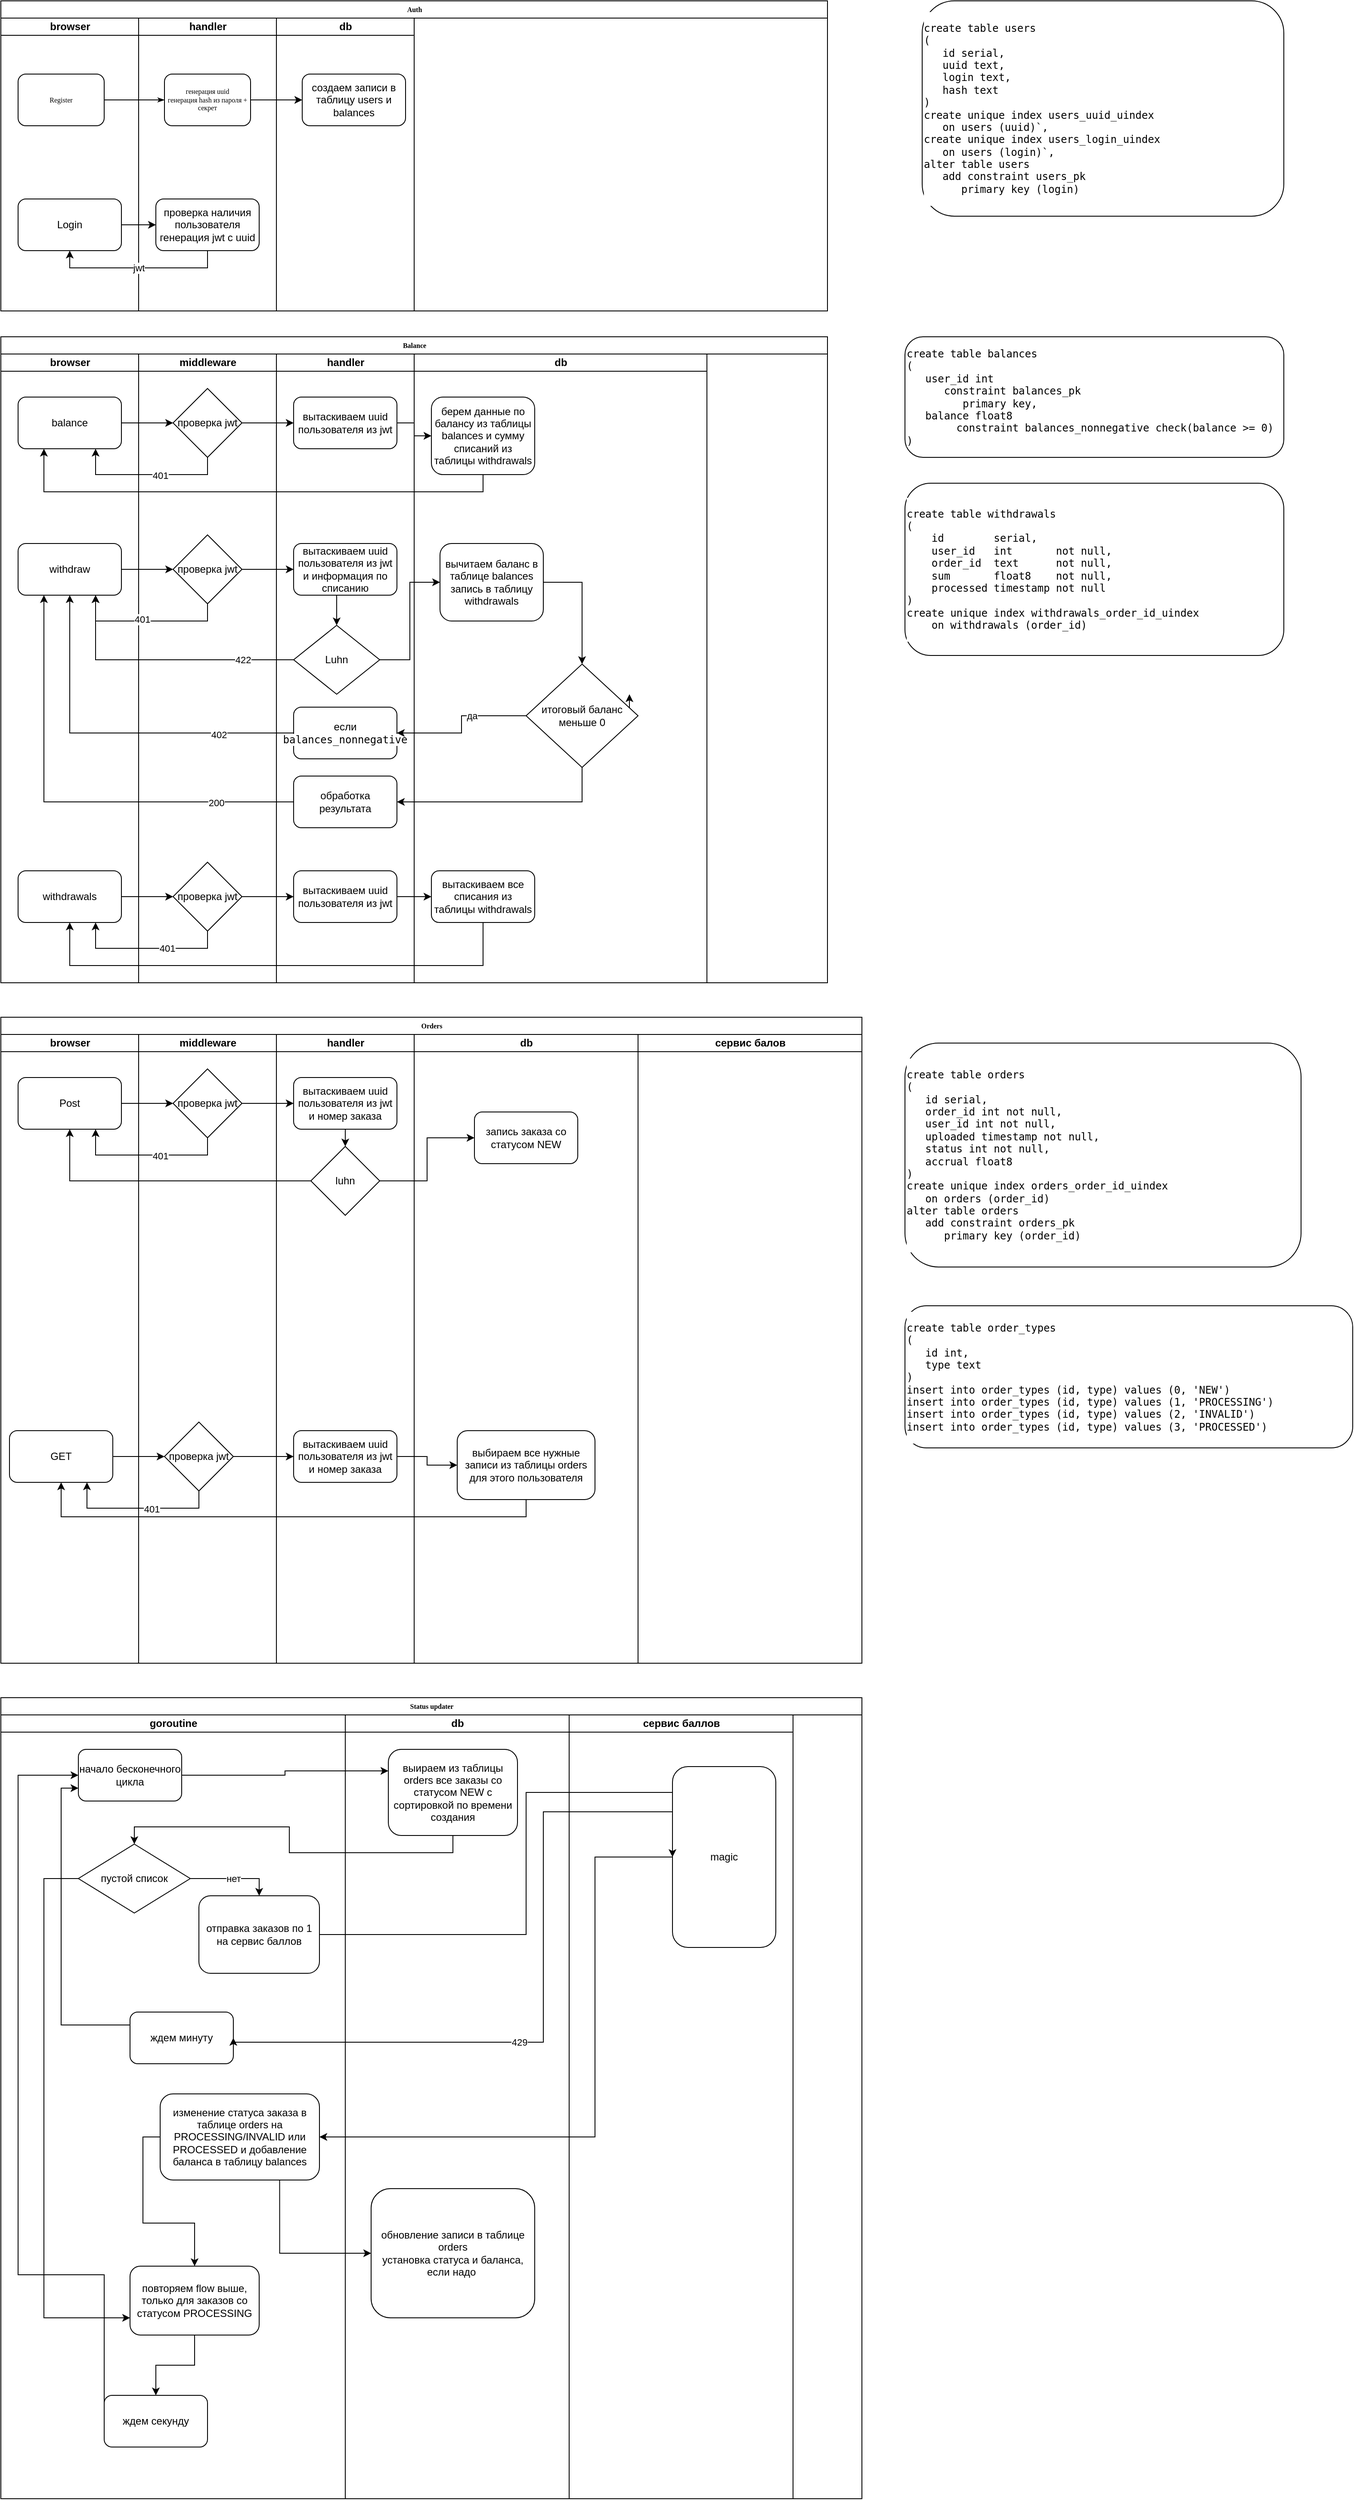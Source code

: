 <mxfile version="20.6.0" type="github">
  <diagram name="Page-1" id="74e2e168-ea6b-b213-b513-2b3c1d86103e">
    <mxGraphModel dx="1106" dy="1626" grid="1" gridSize="10" guides="1" tooltips="1" connect="1" arrows="1" fold="1" page="1" pageScale="1" pageWidth="1100" pageHeight="850" background="none" math="0" shadow="0">
      <root>
        <mxCell id="0" />
        <mxCell id="1" parent="0" />
        <mxCell id="77e6c97f196da883-1" value="Balance" style="swimlane;html=1;childLayout=stackLayout;startSize=20;rounded=0;shadow=0;labelBackgroundColor=none;strokeWidth=1;fontFamily=Verdana;fontSize=8;align=center;" parent="1" vertex="1">
          <mxGeometry x="50" y="-370" width="960" height="750" as="geometry" />
        </mxCell>
        <mxCell id="77e6c97f196da883-2" value="browser" style="swimlane;html=1;startSize=20;" parent="77e6c97f196da883-1" vertex="1">
          <mxGeometry y="20" width="160" height="730" as="geometry" />
        </mxCell>
        <mxCell id="AD0-_QGGodMpsZCw97Wm-1" value="balance" style="rounded=1;whiteSpace=wrap;html=1;" parent="77e6c97f196da883-2" vertex="1">
          <mxGeometry x="20" y="50" width="120" height="60" as="geometry" />
        </mxCell>
        <mxCell id="AD0-_QGGodMpsZCw97Wm-11" value="withdraw" style="rounded=1;whiteSpace=wrap;html=1;" parent="77e6c97f196da883-2" vertex="1">
          <mxGeometry x="20" y="220" width="120" height="60" as="geometry" />
        </mxCell>
        <mxCell id="AD0-_QGGodMpsZCw97Wm-24" value="withdrawals" style="rounded=1;whiteSpace=wrap;html=1;" parent="77e6c97f196da883-2" vertex="1">
          <mxGeometry x="20" y="600" width="120" height="60" as="geometry" />
        </mxCell>
        <mxCell id="AD0-_QGGodMpsZCw97Wm-26" style="edgeStyle=orthogonalEdgeStyle;rounded=0;orthogonalLoop=1;jettySize=auto;html=1;exitX=1;exitY=0.5;exitDx=0;exitDy=0;entryX=0;entryY=0.5;entryDx=0;entryDy=0;" parent="77e6c97f196da883-1" source="AD0-_QGGodMpsZCw97Wm-24" target="AD0-_QGGodMpsZCw97Wm-25" edge="1">
          <mxGeometry relative="1" as="geometry" />
        </mxCell>
        <mxCell id="AD0-_QGGodMpsZCw97Wm-27" style="edgeStyle=orthogonalEdgeStyle;rounded=0;orthogonalLoop=1;jettySize=auto;html=1;exitX=0.5;exitY=1;exitDx=0;exitDy=0;entryX=0.75;entryY=1;entryDx=0;entryDy=0;" parent="77e6c97f196da883-1" source="AD0-_QGGodMpsZCw97Wm-25" target="AD0-_QGGodMpsZCw97Wm-24" edge="1">
          <mxGeometry relative="1" as="geometry" />
        </mxCell>
        <mxCell id="AD0-_QGGodMpsZCw97Wm-28" value="401" style="edgeLabel;html=1;align=center;verticalAlign=middle;resizable=0;points=[];" parent="AD0-_QGGodMpsZCw97Wm-27" vertex="1" connectable="0">
          <mxGeometry x="-0.256" relative="1" as="geometry">
            <mxPoint as="offset" />
          </mxGeometry>
        </mxCell>
        <mxCell id="AD0-_QGGodMpsZCw97Wm-31" style="edgeStyle=orthogonalEdgeStyle;rounded=0;orthogonalLoop=1;jettySize=auto;html=1;exitX=1;exitY=0.5;exitDx=0;exitDy=0;entryX=0;entryY=0.5;entryDx=0;entryDy=0;" parent="77e6c97f196da883-1" source="AD0-_QGGodMpsZCw97Wm-25" target="AD0-_QGGodMpsZCw97Wm-30" edge="1">
          <mxGeometry relative="1" as="geometry" />
        </mxCell>
        <mxCell id="AD0-_QGGodMpsZCw97Wm-33" style="edgeStyle=orthogonalEdgeStyle;rounded=0;orthogonalLoop=1;jettySize=auto;html=1;exitX=1;exitY=0.5;exitDx=0;exitDy=0;" parent="77e6c97f196da883-1" source="AD0-_QGGodMpsZCw97Wm-30" target="AD0-_QGGodMpsZCw97Wm-32" edge="1">
          <mxGeometry relative="1" as="geometry" />
        </mxCell>
        <mxCell id="AD0-_QGGodMpsZCw97Wm-34" style="edgeStyle=orthogonalEdgeStyle;rounded=0;orthogonalLoop=1;jettySize=auto;html=1;exitX=0.5;exitY=1;exitDx=0;exitDy=0;entryX=0.5;entryY=1;entryDx=0;entryDy=0;" parent="77e6c97f196da883-1" source="AD0-_QGGodMpsZCw97Wm-32" target="AD0-_QGGodMpsZCw97Wm-24" edge="1">
          <mxGeometry relative="1" as="geometry">
            <Array as="points">
              <mxPoint x="560" y="730" />
              <mxPoint x="80" y="730" />
            </Array>
          </mxGeometry>
        </mxCell>
        <mxCell id="77e6c97f196da883-3" value="middleware" style="swimlane;html=1;startSize=20;" parent="77e6c97f196da883-1" vertex="1">
          <mxGeometry x="160" y="20" width="160" height="730" as="geometry" />
        </mxCell>
        <mxCell id="AD0-_QGGodMpsZCw97Wm-2" value="проверка jwt" style="rhombus;whiteSpace=wrap;html=1;" parent="77e6c97f196da883-3" vertex="1">
          <mxGeometry x="40" y="40" width="80" height="80" as="geometry" />
        </mxCell>
        <mxCell id="AD0-_QGGodMpsZCw97Wm-12" value="проверка jwt" style="rhombus;whiteSpace=wrap;html=1;" parent="77e6c97f196da883-3" vertex="1">
          <mxGeometry x="40" y="210" width="80" height="80" as="geometry" />
        </mxCell>
        <mxCell id="AD0-_QGGodMpsZCw97Wm-25" value="проверка jwt" style="rhombus;whiteSpace=wrap;html=1;" parent="77e6c97f196da883-3" vertex="1">
          <mxGeometry x="40" y="590" width="80" height="80" as="geometry" />
        </mxCell>
        <mxCell id="77e6c97f196da883-4" value="handler" style="swimlane;html=1;startSize=20;" parent="77e6c97f196da883-1" vertex="1">
          <mxGeometry x="320" y="20" width="160" height="730" as="geometry" />
        </mxCell>
        <mxCell id="AD0-_QGGodMpsZCw97Wm-6" value="вытаскиваем uuid пользователя из jwt" style="rounded=1;whiteSpace=wrap;html=1;" parent="77e6c97f196da883-4" vertex="1">
          <mxGeometry x="20" y="50" width="120" height="60" as="geometry" />
        </mxCell>
        <mxCell id="AD0-_QGGodMpsZCw97Wm-19" style="edgeStyle=orthogonalEdgeStyle;rounded=0;orthogonalLoop=1;jettySize=auto;html=1;exitX=0.5;exitY=1;exitDx=0;exitDy=0;entryX=0.5;entryY=0;entryDx=0;entryDy=0;" parent="77e6c97f196da883-4" source="AD0-_QGGodMpsZCw97Wm-16" target="AD0-_QGGodMpsZCw97Wm-18" edge="1">
          <mxGeometry relative="1" as="geometry" />
        </mxCell>
        <mxCell id="AD0-_QGGodMpsZCw97Wm-16" value="вытаскиваем uuid пользователя из jwt и информация по списанию" style="rounded=1;whiteSpace=wrap;html=1;" parent="77e6c97f196da883-4" vertex="1">
          <mxGeometry x="20" y="220" width="120" height="60" as="geometry" />
        </mxCell>
        <mxCell id="AD0-_QGGodMpsZCw97Wm-18" value="Luhn" style="rhombus;whiteSpace=wrap;html=1;" parent="77e6c97f196da883-4" vertex="1">
          <mxGeometry x="20" y="315" width="100" height="80" as="geometry" />
        </mxCell>
        <mxCell id="AD0-_QGGodMpsZCw97Wm-30" value="вытаскиваем uuid пользователя из jwt" style="rounded=1;whiteSpace=wrap;html=1;" parent="77e6c97f196da883-4" vertex="1">
          <mxGeometry x="20" y="600" width="120" height="60" as="geometry" />
        </mxCell>
        <mxCell id="AD0-_QGGodMpsZCw97Wm-37" value="если&lt;span style=&quot;background-color: rgb(248, 249, 250);&quot;&gt;&lt;br&gt;&lt;/span&gt;&lt;div style=&quot;text-align: center;&quot;&gt;&lt;span style=&quot;background-color: rgb(255, 255, 255); font-family: &amp;quot;JetBrains Mono&amp;quot;, monospace; text-align: left;&quot;&gt;balances_nonnegative&lt;/span&gt;&lt;/div&gt;" style="rounded=1;whiteSpace=wrap;html=1;" parent="77e6c97f196da883-4" vertex="1">
          <mxGeometry x="20" y="410" width="120" height="60" as="geometry" />
        </mxCell>
        <mxCell id="R7JGDz65JQ5i6e6c-Pg2-6" value="обработка результата" style="rounded=1;whiteSpace=wrap;html=1;" vertex="1" parent="77e6c97f196da883-4">
          <mxGeometry x="20" y="490" width="120" height="60" as="geometry" />
        </mxCell>
        <mxCell id="AD0-_QGGodMpsZCw97Wm-3" style="edgeStyle=orthogonalEdgeStyle;rounded=0;orthogonalLoop=1;jettySize=auto;html=1;exitX=1;exitY=0.5;exitDx=0;exitDy=0;entryX=0;entryY=0.5;entryDx=0;entryDy=0;" parent="77e6c97f196da883-1" source="AD0-_QGGodMpsZCw97Wm-1" target="AD0-_QGGodMpsZCw97Wm-2" edge="1">
          <mxGeometry relative="1" as="geometry" />
        </mxCell>
        <mxCell id="AD0-_QGGodMpsZCw97Wm-4" style="edgeStyle=orthogonalEdgeStyle;rounded=0;orthogonalLoop=1;jettySize=auto;html=1;exitX=0.5;exitY=1;exitDx=0;exitDy=0;entryX=0.75;entryY=1;entryDx=0;entryDy=0;" parent="77e6c97f196da883-1" source="AD0-_QGGodMpsZCw97Wm-2" target="AD0-_QGGodMpsZCw97Wm-1" edge="1">
          <mxGeometry relative="1" as="geometry" />
        </mxCell>
        <mxCell id="AD0-_QGGodMpsZCw97Wm-5" value="401" style="edgeLabel;html=1;align=center;verticalAlign=middle;resizable=0;points=[];" parent="AD0-_QGGodMpsZCw97Wm-4" vertex="1" connectable="0">
          <mxGeometry x="-0.167" y="1" relative="1" as="geometry">
            <mxPoint as="offset" />
          </mxGeometry>
        </mxCell>
        <mxCell id="AD0-_QGGodMpsZCw97Wm-7" style="edgeStyle=orthogonalEdgeStyle;rounded=0;orthogonalLoop=1;jettySize=auto;html=1;exitX=1;exitY=0.5;exitDx=0;exitDy=0;entryX=0;entryY=0.5;entryDx=0;entryDy=0;" parent="77e6c97f196da883-1" source="AD0-_QGGodMpsZCw97Wm-2" target="AD0-_QGGodMpsZCw97Wm-6" edge="1">
          <mxGeometry relative="1" as="geometry" />
        </mxCell>
        <mxCell id="AD0-_QGGodMpsZCw97Wm-9" style="edgeStyle=orthogonalEdgeStyle;rounded=0;orthogonalLoop=1;jettySize=auto;html=1;exitX=1;exitY=0.5;exitDx=0;exitDy=0;entryX=0;entryY=0.5;entryDx=0;entryDy=0;" parent="77e6c97f196da883-1" source="AD0-_QGGodMpsZCw97Wm-6" target="AD0-_QGGodMpsZCw97Wm-8" edge="1">
          <mxGeometry relative="1" as="geometry" />
        </mxCell>
        <mxCell id="AD0-_QGGodMpsZCw97Wm-10" style="edgeStyle=orthogonalEdgeStyle;rounded=0;orthogonalLoop=1;jettySize=auto;html=1;exitX=0.5;exitY=1;exitDx=0;exitDy=0;entryX=0.25;entryY=1;entryDx=0;entryDy=0;" parent="77e6c97f196da883-1" source="AD0-_QGGodMpsZCw97Wm-8" target="AD0-_QGGodMpsZCw97Wm-1" edge="1">
          <mxGeometry relative="1" as="geometry" />
        </mxCell>
        <mxCell id="AD0-_QGGodMpsZCw97Wm-13" style="edgeStyle=orthogonalEdgeStyle;rounded=0;orthogonalLoop=1;jettySize=auto;html=1;exitX=1;exitY=0.5;exitDx=0;exitDy=0;entryX=0;entryY=0.5;entryDx=0;entryDy=0;" parent="77e6c97f196da883-1" source="AD0-_QGGodMpsZCw97Wm-11" target="AD0-_QGGodMpsZCw97Wm-12" edge="1">
          <mxGeometry relative="1" as="geometry" />
        </mxCell>
        <mxCell id="AD0-_QGGodMpsZCw97Wm-14" style="edgeStyle=orthogonalEdgeStyle;rounded=0;orthogonalLoop=1;jettySize=auto;html=1;exitX=0.5;exitY=1;exitDx=0;exitDy=0;entryX=0.75;entryY=1;entryDx=0;entryDy=0;" parent="77e6c97f196da883-1" source="AD0-_QGGodMpsZCw97Wm-12" target="AD0-_QGGodMpsZCw97Wm-11" edge="1">
          <mxGeometry relative="1" as="geometry" />
        </mxCell>
        <mxCell id="AD0-_QGGodMpsZCw97Wm-15" value="401" style="edgeLabel;html=1;align=center;verticalAlign=middle;resizable=0;points=[];" parent="AD0-_QGGodMpsZCw97Wm-14" vertex="1" connectable="0">
          <mxGeometry x="0.067" y="-2" relative="1" as="geometry">
            <mxPoint as="offset" />
          </mxGeometry>
        </mxCell>
        <mxCell id="AD0-_QGGodMpsZCw97Wm-17" style="edgeStyle=orthogonalEdgeStyle;rounded=0;orthogonalLoop=1;jettySize=auto;html=1;exitX=1;exitY=0.5;exitDx=0;exitDy=0;entryX=0;entryY=0.5;entryDx=0;entryDy=0;" parent="77e6c97f196da883-1" source="AD0-_QGGodMpsZCw97Wm-12" target="AD0-_QGGodMpsZCw97Wm-16" edge="1">
          <mxGeometry relative="1" as="geometry" />
        </mxCell>
        <mxCell id="AD0-_QGGodMpsZCw97Wm-20" style="edgeStyle=orthogonalEdgeStyle;rounded=0;orthogonalLoop=1;jettySize=auto;html=1;exitX=0;exitY=0.5;exitDx=0;exitDy=0;entryX=0.75;entryY=1;entryDx=0;entryDy=0;" parent="77e6c97f196da883-1" source="AD0-_QGGodMpsZCw97Wm-18" target="AD0-_QGGodMpsZCw97Wm-11" edge="1">
          <mxGeometry relative="1" as="geometry" />
        </mxCell>
        <mxCell id="AD0-_QGGodMpsZCw97Wm-21" value="422" style="edgeLabel;html=1;align=center;verticalAlign=middle;resizable=0;points=[];" parent="AD0-_QGGodMpsZCw97Wm-20" vertex="1" connectable="0">
          <mxGeometry x="-0.613" relative="1" as="geometry">
            <mxPoint as="offset" />
          </mxGeometry>
        </mxCell>
        <mxCell id="AD0-_QGGodMpsZCw97Wm-23" style="edgeStyle=orthogonalEdgeStyle;rounded=0;orthogonalLoop=1;jettySize=auto;html=1;exitX=1;exitY=0.5;exitDx=0;exitDy=0;entryX=0;entryY=0.5;entryDx=0;entryDy=0;" parent="77e6c97f196da883-1" source="AD0-_QGGodMpsZCw97Wm-18" target="AD0-_QGGodMpsZCw97Wm-22" edge="1">
          <mxGeometry relative="1" as="geometry" />
        </mxCell>
        <mxCell id="R7JGDz65JQ5i6e6c-Pg2-1" style="edgeStyle=orthogonalEdgeStyle;rounded=0;orthogonalLoop=1;jettySize=auto;html=1;exitX=0;exitY=0.5;exitDx=0;exitDy=0;" edge="1" parent="77e6c97f196da883-1" source="AD0-_QGGodMpsZCw97Wm-37" target="AD0-_QGGodMpsZCw97Wm-11">
          <mxGeometry relative="1" as="geometry" />
        </mxCell>
        <mxCell id="R7JGDz65JQ5i6e6c-Pg2-2" value="402" style="edgeLabel;html=1;align=center;verticalAlign=middle;resizable=0;points=[];" vertex="1" connectable="0" parent="R7JGDz65JQ5i6e6c-Pg2-1">
          <mxGeometry x="-0.586" y="2" relative="1" as="geometry">
            <mxPoint as="offset" />
          </mxGeometry>
        </mxCell>
        <mxCell id="77e6c97f196da883-5" value="db" style="swimlane;html=1;startSize=20;" parent="77e6c97f196da883-1" vertex="1">
          <mxGeometry x="480" y="20" width="340" height="730" as="geometry" />
        </mxCell>
        <mxCell id="AD0-_QGGodMpsZCw97Wm-8" value="берем данные по балансу из таблицы balances и сумму списаний из таблицы withdrawals" style="rounded=1;whiteSpace=wrap;html=1;" parent="77e6c97f196da883-5" vertex="1">
          <mxGeometry x="20" y="50" width="120" height="90" as="geometry" />
        </mxCell>
        <mxCell id="R7JGDz65JQ5i6e6c-Pg2-3" style="edgeStyle=orthogonalEdgeStyle;rounded=0;orthogonalLoop=1;jettySize=auto;html=1;exitX=1;exitY=0.5;exitDx=0;exitDy=0;" edge="1" parent="77e6c97f196da883-5" source="AD0-_QGGodMpsZCw97Wm-22" target="AD0-_QGGodMpsZCw97Wm-35">
          <mxGeometry relative="1" as="geometry" />
        </mxCell>
        <mxCell id="AD0-_QGGodMpsZCw97Wm-22" value="вычитаем баланс в таблице balances&lt;br&gt;запись в таблицу withdrawals" style="rounded=1;whiteSpace=wrap;html=1;" parent="77e6c97f196da883-5" vertex="1">
          <mxGeometry x="30" y="220" width="120" height="90" as="geometry" />
        </mxCell>
        <mxCell id="AD0-_QGGodMpsZCw97Wm-32" value="вытаскиваем все списания из таблицы withdrawals" style="rounded=1;whiteSpace=wrap;html=1;" parent="77e6c97f196da883-5" vertex="1">
          <mxGeometry x="20" y="600" width="120" height="60" as="geometry" />
        </mxCell>
        <mxCell id="AD0-_QGGodMpsZCw97Wm-43" style="edgeStyle=orthogonalEdgeStyle;rounded=0;orthogonalLoop=1;jettySize=auto;html=1;exitX=1;exitY=0.5;exitDx=0;exitDy=0;entryX=0.5;entryY=0;entryDx=0;entryDy=0;" parent="77e6c97f196da883-5" source="AD0-_QGGodMpsZCw97Wm-35" edge="1">
          <mxGeometry relative="1" as="geometry">
            <mxPoint x="250" y="395" as="targetPoint" />
          </mxGeometry>
        </mxCell>
        <mxCell id="AD0-_QGGodMpsZCw97Wm-35" value="итоговый баланс меньше 0" style="rhombus;whiteSpace=wrap;html=1;" parent="77e6c97f196da883-5" vertex="1">
          <mxGeometry x="130" y="360" width="130" height="120" as="geometry" />
        </mxCell>
        <mxCell id="R7JGDz65JQ5i6e6c-Pg2-4" style="edgeStyle=orthogonalEdgeStyle;rounded=0;orthogonalLoop=1;jettySize=auto;html=1;exitX=0;exitY=0.5;exitDx=0;exitDy=0;entryX=1;entryY=0.5;entryDx=0;entryDy=0;" edge="1" parent="77e6c97f196da883-1" source="AD0-_QGGodMpsZCw97Wm-35" target="AD0-_QGGodMpsZCw97Wm-37">
          <mxGeometry relative="1" as="geometry" />
        </mxCell>
        <mxCell id="R7JGDz65JQ5i6e6c-Pg2-5" value="да" style="edgeLabel;html=1;align=center;verticalAlign=middle;resizable=0;points=[];" vertex="1" connectable="0" parent="R7JGDz65JQ5i6e6c-Pg2-4">
          <mxGeometry x="-0.259" relative="1" as="geometry">
            <mxPoint as="offset" />
          </mxGeometry>
        </mxCell>
        <mxCell id="R7JGDz65JQ5i6e6c-Pg2-7" style="edgeStyle=orthogonalEdgeStyle;rounded=0;orthogonalLoop=1;jettySize=auto;html=1;exitX=0.5;exitY=1;exitDx=0;exitDy=0;entryX=1;entryY=0.5;entryDx=0;entryDy=0;" edge="1" parent="77e6c97f196da883-1" source="AD0-_QGGodMpsZCw97Wm-35" target="R7JGDz65JQ5i6e6c-Pg2-6">
          <mxGeometry relative="1" as="geometry" />
        </mxCell>
        <mxCell id="R7JGDz65JQ5i6e6c-Pg2-8" style="edgeStyle=orthogonalEdgeStyle;rounded=0;orthogonalLoop=1;jettySize=auto;html=1;exitX=0;exitY=0.5;exitDx=0;exitDy=0;entryX=0.25;entryY=1;entryDx=0;entryDy=0;" edge="1" parent="77e6c97f196da883-1" source="R7JGDz65JQ5i6e6c-Pg2-6" target="AD0-_QGGodMpsZCw97Wm-11">
          <mxGeometry relative="1" as="geometry" />
        </mxCell>
        <mxCell id="R7JGDz65JQ5i6e6c-Pg2-9" value="200" style="edgeLabel;html=1;align=center;verticalAlign=middle;resizable=0;points=[];" vertex="1" connectable="0" parent="R7JGDz65JQ5i6e6c-Pg2-8">
          <mxGeometry x="-0.66" y="1" relative="1" as="geometry">
            <mxPoint as="offset" />
          </mxGeometry>
        </mxCell>
        <mxCell id="PLpJinwHmKdzQ-tE2esL-2" value="&lt;pre style=&quot;font-family: &amp;quot;JetBrains Mono&amp;quot;, monospace;&quot;&gt;&lt;span style=&quot;background-color: rgb(255, 255, 255);&quot;&gt;create table balances&lt;br&gt;(&lt;br&gt;   user_id int&lt;br&gt;      constraint balances_pk&lt;br&gt;         primary key,&lt;br&gt;   balance float8&lt;br&gt;        constraint balances_nonnegative check(balance &amp;gt;= 0)&lt;br&gt;)&lt;/span&gt;&lt;/pre&gt;" style="rounded=1;whiteSpace=wrap;html=1;align=left;" parent="1" vertex="1">
          <mxGeometry x="1100" y="-370" width="440" height="140" as="geometry" />
        </mxCell>
        <mxCell id="PLpJinwHmKdzQ-tE2esL-3" value="&lt;pre style=&quot;font-family: &amp;quot;JetBrains Mono&amp;quot;, monospace;&quot;&gt;&lt;span style=&quot;background-color: rgb(255, 255, 255);&quot;&gt;create table withdrawals&lt;br&gt;(&lt;br&gt;    id        serial,&lt;br&gt;    user_id   int       not null,&lt;br&gt;    order_id  text      not null,&lt;br&gt;    sum       float8    not null,&lt;br&gt;    processed timestamp not null&lt;br&gt;)&lt;br&gt;create unique index withdrawals_order_id_uindex&lt;br&gt;    on withdrawals (order_id)&lt;/span&gt;&lt;/pre&gt;" style="rounded=1;whiteSpace=wrap;html=1;labelBackgroundColor=#FFFFFF;fontColor=#000000;align=left;" parent="1" vertex="1">
          <mxGeometry x="1100" y="-200" width="440" height="200" as="geometry" />
        </mxCell>
        <mxCell id="PLpJinwHmKdzQ-tE2esL-4" value="Orders" style="swimlane;html=1;childLayout=stackLayout;startSize=20;rounded=0;shadow=0;labelBackgroundColor=none;strokeWidth=1;fontFamily=Verdana;fontSize=8;align=center;" parent="1" vertex="1">
          <mxGeometry x="50" y="420" width="1000" height="750" as="geometry" />
        </mxCell>
        <mxCell id="PLpJinwHmKdzQ-tE2esL-5" value="browser" style="swimlane;html=1;startSize=20;" parent="PLpJinwHmKdzQ-tE2esL-4" vertex="1">
          <mxGeometry y="20" width="160" height="730" as="geometry" />
        </mxCell>
        <mxCell id="PLpJinwHmKdzQ-tE2esL-6" value="Post" style="rounded=1;whiteSpace=wrap;html=1;" parent="PLpJinwHmKdzQ-tE2esL-5" vertex="1">
          <mxGeometry x="20" y="50" width="120" height="60" as="geometry" />
        </mxCell>
        <mxCell id="PLpJinwHmKdzQ-tE2esL-9" value="middleware" style="swimlane;html=1;startSize=20;" parent="PLpJinwHmKdzQ-tE2esL-4" vertex="1">
          <mxGeometry x="160" y="20" width="160" height="730" as="geometry" />
        </mxCell>
        <mxCell id="PLpJinwHmKdzQ-tE2esL-10" value="проверка jwt" style="rhombus;whiteSpace=wrap;html=1;" parent="PLpJinwHmKdzQ-tE2esL-9" vertex="1">
          <mxGeometry x="40" y="40" width="80" height="80" as="geometry" />
        </mxCell>
        <mxCell id="PLpJinwHmKdzQ-tE2esL-69" value="GET" style="rounded=1;whiteSpace=wrap;html=1;" parent="PLpJinwHmKdzQ-tE2esL-9" vertex="1">
          <mxGeometry x="-150" y="460" width="120" height="60" as="geometry" />
        </mxCell>
        <mxCell id="PLpJinwHmKdzQ-tE2esL-70" value="проверка jwt" style="rhombus;whiteSpace=wrap;html=1;" parent="PLpJinwHmKdzQ-tE2esL-9" vertex="1">
          <mxGeometry x="30" y="450" width="80" height="80" as="geometry" />
        </mxCell>
        <mxCell id="PLpJinwHmKdzQ-tE2esL-71" style="edgeStyle=orthogonalEdgeStyle;rounded=0;orthogonalLoop=1;jettySize=auto;html=1;exitX=1;exitY=0.5;exitDx=0;exitDy=0;entryX=0;entryY=0.5;entryDx=0;entryDy=0;" parent="PLpJinwHmKdzQ-tE2esL-9" source="PLpJinwHmKdzQ-tE2esL-69" target="PLpJinwHmKdzQ-tE2esL-70" edge="1">
          <mxGeometry relative="1" as="geometry" />
        </mxCell>
        <mxCell id="PLpJinwHmKdzQ-tE2esL-72" style="edgeStyle=orthogonalEdgeStyle;rounded=0;orthogonalLoop=1;jettySize=auto;html=1;exitX=0.5;exitY=1;exitDx=0;exitDy=0;entryX=0.75;entryY=1;entryDx=0;entryDy=0;" parent="PLpJinwHmKdzQ-tE2esL-9" source="PLpJinwHmKdzQ-tE2esL-70" target="PLpJinwHmKdzQ-tE2esL-69" edge="1">
          <mxGeometry relative="1" as="geometry" />
        </mxCell>
        <mxCell id="PLpJinwHmKdzQ-tE2esL-73" value="401" style="edgeLabel;html=1;align=center;verticalAlign=middle;resizable=0;points=[];" parent="PLpJinwHmKdzQ-tE2esL-72" vertex="1" connectable="0">
          <mxGeometry x="-0.167" y="1" relative="1" as="geometry">
            <mxPoint as="offset" />
          </mxGeometry>
        </mxCell>
        <mxCell id="PLpJinwHmKdzQ-tE2esL-13" value="handler" style="swimlane;html=1;startSize=20;" parent="PLpJinwHmKdzQ-tE2esL-4" vertex="1">
          <mxGeometry x="320" y="20" width="160" height="730" as="geometry" />
        </mxCell>
        <mxCell id="PLpJinwHmKdzQ-tE2esL-78" style="edgeStyle=orthogonalEdgeStyle;rounded=0;orthogonalLoop=1;jettySize=auto;html=1;exitX=0.5;exitY=1;exitDx=0;exitDy=0;entryX=0.5;entryY=0;entryDx=0;entryDy=0;fontColor=#000000;" parent="PLpJinwHmKdzQ-tE2esL-13" source="PLpJinwHmKdzQ-tE2esL-76" target="PLpJinwHmKdzQ-tE2esL-77" edge="1">
          <mxGeometry relative="1" as="geometry" />
        </mxCell>
        <mxCell id="PLpJinwHmKdzQ-tE2esL-76" value="вытаскиваем uuid пользователя из jwt и номер заказа" style="rounded=1;whiteSpace=wrap;html=1;" parent="PLpJinwHmKdzQ-tE2esL-13" vertex="1">
          <mxGeometry x="20" y="50" width="120" height="60" as="geometry" />
        </mxCell>
        <mxCell id="PLpJinwHmKdzQ-tE2esL-77" value="luhn" style="rhombus;whiteSpace=wrap;html=1;labelBackgroundColor=#FFFFFF;fontColor=#000000;" parent="PLpJinwHmKdzQ-tE2esL-13" vertex="1">
          <mxGeometry x="40" y="130" width="80" height="80" as="geometry" />
        </mxCell>
        <mxCell id="PLpJinwHmKdzQ-tE2esL-92" value="вытаскиваем uuid пользователя из jwt и номер заказа" style="rounded=1;whiteSpace=wrap;html=1;" parent="PLpJinwHmKdzQ-tE2esL-13" vertex="1">
          <mxGeometry x="20" y="460" width="120" height="60" as="geometry" />
        </mxCell>
        <mxCell id="PLpJinwHmKdzQ-tE2esL-19" style="edgeStyle=orthogonalEdgeStyle;rounded=0;orthogonalLoop=1;jettySize=auto;html=1;exitX=1;exitY=0.5;exitDx=0;exitDy=0;entryX=0;entryY=0.5;entryDx=0;entryDy=0;" parent="PLpJinwHmKdzQ-tE2esL-4" source="PLpJinwHmKdzQ-tE2esL-6" target="PLpJinwHmKdzQ-tE2esL-10" edge="1">
          <mxGeometry relative="1" as="geometry" />
        </mxCell>
        <mxCell id="PLpJinwHmKdzQ-tE2esL-20" style="edgeStyle=orthogonalEdgeStyle;rounded=0;orthogonalLoop=1;jettySize=auto;html=1;exitX=0.5;exitY=1;exitDx=0;exitDy=0;entryX=0.75;entryY=1;entryDx=0;entryDy=0;" parent="PLpJinwHmKdzQ-tE2esL-4" source="PLpJinwHmKdzQ-tE2esL-10" target="PLpJinwHmKdzQ-tE2esL-6" edge="1">
          <mxGeometry relative="1" as="geometry" />
        </mxCell>
        <mxCell id="PLpJinwHmKdzQ-tE2esL-21" value="401" style="edgeLabel;html=1;align=center;verticalAlign=middle;resizable=0;points=[];" parent="PLpJinwHmKdzQ-tE2esL-20" vertex="1" connectable="0">
          <mxGeometry x="-0.167" y="1" relative="1" as="geometry">
            <mxPoint as="offset" />
          </mxGeometry>
        </mxCell>
        <mxCell id="PLpJinwHmKdzQ-tE2esL-22" style="edgeStyle=orthogonalEdgeStyle;rounded=0;orthogonalLoop=1;jettySize=auto;html=1;exitX=1;exitY=0.5;exitDx=0;exitDy=0;entryX=0;entryY=0.5;entryDx=0;entryDy=0;" parent="PLpJinwHmKdzQ-tE2esL-4" source="PLpJinwHmKdzQ-tE2esL-10" edge="1">
          <mxGeometry relative="1" as="geometry">
            <mxPoint x="340" y="100" as="targetPoint" />
          </mxGeometry>
        </mxCell>
        <mxCell id="PLpJinwHmKdzQ-tE2esL-25" style="edgeStyle=orthogonalEdgeStyle;rounded=0;orthogonalLoop=1;jettySize=auto;html=1;exitX=1;exitY=0.5;exitDx=0;exitDy=0;entryX=0;entryY=0.5;entryDx=0;entryDy=0;" parent="PLpJinwHmKdzQ-tE2esL-4" edge="1">
          <mxGeometry relative="1" as="geometry">
            <mxPoint x="140" y="270" as="sourcePoint" />
          </mxGeometry>
        </mxCell>
        <mxCell id="PLpJinwHmKdzQ-tE2esL-38" value="db" style="swimlane;html=1;startSize=20;" parent="PLpJinwHmKdzQ-tE2esL-4" vertex="1">
          <mxGeometry x="480" y="20" width="260" height="730" as="geometry" />
        </mxCell>
        <mxCell id="PLpJinwHmKdzQ-tE2esL-84" value="запись заказа со статусом NEW" style="rounded=1;whiteSpace=wrap;html=1;labelBackgroundColor=#FFFFFF;fontColor=#000000;" parent="PLpJinwHmKdzQ-tE2esL-38" vertex="1">
          <mxGeometry x="70" y="90" width="120" height="60" as="geometry" />
        </mxCell>
        <mxCell id="PLpJinwHmKdzQ-tE2esL-94" value="выбираем все нужные записи из таблицы orders для этого пользователя" style="rounded=1;whiteSpace=wrap;html=1;labelBackgroundColor=#FFFFFF;fontColor=#000000;" parent="PLpJinwHmKdzQ-tE2esL-38" vertex="1">
          <mxGeometry x="50" y="460" width="160" height="80" as="geometry" />
        </mxCell>
        <mxCell id="PLpJinwHmKdzQ-tE2esL-79" style="edgeStyle=orthogonalEdgeStyle;rounded=0;orthogonalLoop=1;jettySize=auto;html=1;exitX=0;exitY=0.5;exitDx=0;exitDy=0;fontColor=#000000;" parent="PLpJinwHmKdzQ-tE2esL-4" source="PLpJinwHmKdzQ-tE2esL-77" target="PLpJinwHmKdzQ-tE2esL-6" edge="1">
          <mxGeometry relative="1" as="geometry" />
        </mxCell>
        <mxCell id="PLpJinwHmKdzQ-tE2esL-80" value="сервис балов" style="swimlane;html=1;startSize=20;" parent="PLpJinwHmKdzQ-tE2esL-4" vertex="1">
          <mxGeometry x="740" y="20" width="260" height="730" as="geometry" />
        </mxCell>
        <mxCell id="PLpJinwHmKdzQ-tE2esL-93" style="edgeStyle=orthogonalEdgeStyle;rounded=0;orthogonalLoop=1;jettySize=auto;html=1;exitX=1;exitY=0.5;exitDx=0;exitDy=0;fontColor=#000000;" parent="PLpJinwHmKdzQ-tE2esL-4" source="PLpJinwHmKdzQ-tE2esL-70" target="PLpJinwHmKdzQ-tE2esL-92" edge="1">
          <mxGeometry relative="1" as="geometry" />
        </mxCell>
        <mxCell id="PLpJinwHmKdzQ-tE2esL-95" style="edgeStyle=orthogonalEdgeStyle;rounded=0;orthogonalLoop=1;jettySize=auto;html=1;exitX=1;exitY=0.5;exitDx=0;exitDy=0;fontColor=#000000;" parent="PLpJinwHmKdzQ-tE2esL-4" source="PLpJinwHmKdzQ-tE2esL-92" target="PLpJinwHmKdzQ-tE2esL-94" edge="1">
          <mxGeometry relative="1" as="geometry" />
        </mxCell>
        <mxCell id="PLpJinwHmKdzQ-tE2esL-98" style="edgeStyle=orthogonalEdgeStyle;rounded=0;orthogonalLoop=1;jettySize=auto;html=1;exitX=0.5;exitY=1;exitDx=0;exitDy=0;entryX=0.5;entryY=1;entryDx=0;entryDy=0;fontColor=#000000;" parent="PLpJinwHmKdzQ-tE2esL-4" source="PLpJinwHmKdzQ-tE2esL-94" target="PLpJinwHmKdzQ-tE2esL-69" edge="1">
          <mxGeometry relative="1" as="geometry" />
        </mxCell>
        <mxCell id="R7JGDz65JQ5i6e6c-Pg2-10" style="edgeStyle=orthogonalEdgeStyle;rounded=0;orthogonalLoop=1;jettySize=auto;html=1;exitX=1;exitY=0.5;exitDx=0;exitDy=0;entryX=0;entryY=0.5;entryDx=0;entryDy=0;" edge="1" parent="PLpJinwHmKdzQ-tE2esL-4" source="PLpJinwHmKdzQ-tE2esL-77" target="PLpJinwHmKdzQ-tE2esL-84">
          <mxGeometry relative="1" as="geometry" />
        </mxCell>
        <mxCell id="PLpJinwHmKdzQ-tE2esL-53" value="Auth" style="swimlane;html=1;childLayout=stackLayout;startSize=20;rounded=0;shadow=0;labelBackgroundColor=none;strokeWidth=1;fontFamily=Verdana;fontSize=8;align=center;" parent="1" vertex="1">
          <mxGeometry x="50" y="-760" width="960" height="360" as="geometry" />
        </mxCell>
        <mxCell id="PLpJinwHmKdzQ-tE2esL-54" value="browser" style="swimlane;html=1;startSize=20;" parent="PLpJinwHmKdzQ-tE2esL-53" vertex="1">
          <mxGeometry y="20" width="160" height="340" as="geometry" />
        </mxCell>
        <mxCell id="PLpJinwHmKdzQ-tE2esL-55" value="Register" style="rounded=1;whiteSpace=wrap;html=1;shadow=0;labelBackgroundColor=none;strokeWidth=1;fontFamily=Verdana;fontSize=8;align=center;" parent="PLpJinwHmKdzQ-tE2esL-54" vertex="1">
          <mxGeometry x="20" y="65" width="100" height="60" as="geometry" />
        </mxCell>
        <mxCell id="PLpJinwHmKdzQ-tE2esL-56" value="Login" style="rounded=1;whiteSpace=wrap;html=1;" parent="PLpJinwHmKdzQ-tE2esL-54" vertex="1">
          <mxGeometry x="20" y="210" width="120" height="60" as="geometry" />
        </mxCell>
        <mxCell id="PLpJinwHmKdzQ-tE2esL-57" style="edgeStyle=orthogonalEdgeStyle;rounded=1;html=1;labelBackgroundColor=none;startArrow=none;startFill=0;startSize=5;endArrow=classicThin;endFill=1;endSize=5;jettySize=auto;orthogonalLoop=1;strokeWidth=1;fontFamily=Verdana;fontSize=8" parent="PLpJinwHmKdzQ-tE2esL-53" source="PLpJinwHmKdzQ-tE2esL-55" target="PLpJinwHmKdzQ-tE2esL-62" edge="1">
          <mxGeometry relative="1" as="geometry" />
        </mxCell>
        <mxCell id="PLpJinwHmKdzQ-tE2esL-58" style="edgeStyle=orthogonalEdgeStyle;rounded=0;orthogonalLoop=1;jettySize=auto;html=1;exitX=1;exitY=0.5;exitDx=0;exitDy=0;entryX=0;entryY=0.5;entryDx=0;entryDy=0;" parent="PLpJinwHmKdzQ-tE2esL-53" source="PLpJinwHmKdzQ-tE2esL-62" target="PLpJinwHmKdzQ-tE2esL-65" edge="1">
          <mxGeometry relative="1" as="geometry" />
        </mxCell>
        <mxCell id="PLpJinwHmKdzQ-tE2esL-61" value="handler" style="swimlane;html=1;startSize=20;" parent="PLpJinwHmKdzQ-tE2esL-53" vertex="1">
          <mxGeometry x="160" y="20" width="160" height="340" as="geometry" />
        </mxCell>
        <mxCell id="PLpJinwHmKdzQ-tE2esL-62" value="генерация uuid&lt;br&gt;генерация hash из пароля + секрет" style="rounded=1;whiteSpace=wrap;html=1;shadow=0;labelBackgroundColor=none;strokeWidth=1;fontFamily=Verdana;fontSize=8;align=center;" parent="PLpJinwHmKdzQ-tE2esL-61" vertex="1">
          <mxGeometry x="30" y="65" width="100" height="60" as="geometry" />
        </mxCell>
        <mxCell id="PLpJinwHmKdzQ-tE2esL-63" value="проверка наличия пользователя&lt;br&gt;генерация jwt c uuid" style="rounded=1;whiteSpace=wrap;html=1;" parent="PLpJinwHmKdzQ-tE2esL-61" vertex="1">
          <mxGeometry x="20" y="210" width="120" height="60" as="geometry" />
        </mxCell>
        <mxCell id="PLpJinwHmKdzQ-tE2esL-64" value="db" style="swimlane;html=1;startSize=20;" parent="PLpJinwHmKdzQ-tE2esL-53" vertex="1">
          <mxGeometry x="320" y="20" width="160" height="340" as="geometry" />
        </mxCell>
        <mxCell id="PLpJinwHmKdzQ-tE2esL-65" value="создаем записи в таблицу users и balances" style="rounded=1;whiteSpace=wrap;html=1;" parent="PLpJinwHmKdzQ-tE2esL-64" vertex="1">
          <mxGeometry x="30" y="65" width="120" height="60" as="geometry" />
        </mxCell>
        <mxCell id="PLpJinwHmKdzQ-tE2esL-66" style="edgeStyle=orthogonalEdgeStyle;rounded=0;orthogonalLoop=1;jettySize=auto;html=1;exitX=1;exitY=0.5;exitDx=0;exitDy=0;entryX=0;entryY=0.5;entryDx=0;entryDy=0;" parent="PLpJinwHmKdzQ-tE2esL-53" source="PLpJinwHmKdzQ-tE2esL-56" target="PLpJinwHmKdzQ-tE2esL-63" edge="1">
          <mxGeometry relative="1" as="geometry" />
        </mxCell>
        <mxCell id="PLpJinwHmKdzQ-tE2esL-67" value="jwt" style="edgeStyle=orthogonalEdgeStyle;rounded=0;orthogonalLoop=1;jettySize=auto;html=1;exitX=0.5;exitY=1;exitDx=0;exitDy=0;entryX=0.5;entryY=1;entryDx=0;entryDy=0;" parent="PLpJinwHmKdzQ-tE2esL-53" source="PLpJinwHmKdzQ-tE2esL-63" target="PLpJinwHmKdzQ-tE2esL-56" edge="1">
          <mxGeometry relative="1" as="geometry" />
        </mxCell>
        <mxCell id="PLpJinwHmKdzQ-tE2esL-68" value="&lt;pre style=&quot;font-family: &amp;quot;JetBrains Mono&amp;quot;, monospace;&quot;&gt;&lt;span style=&quot;background-color: rgb(255, 255, 255);&quot;&gt;create table users&lt;br&gt;(&lt;br&gt;   id serial,&lt;br&gt;   uuid text,&lt;br&gt;   login text,&lt;br&gt;   hash text&lt;br&gt;)&lt;br&gt;create unique index users_uuid_uindex&lt;br&gt;   on users (uuid)`,&lt;br&gt;create unique index users_login_uindex&lt;br&gt;   on users (login)`,&lt;br&gt;alter table users&lt;br&gt;   add constraint users_pk&lt;br&gt;      primary key (login)&lt;/span&gt;&lt;/pre&gt;" style="rounded=1;whiteSpace=wrap;html=1;labelBackgroundColor=#FFFFFF;fontColor=#000000;align=left;" parent="1" vertex="1">
          <mxGeometry x="1120" y="-760" width="420" height="250" as="geometry" />
        </mxCell>
        <mxCell id="PLpJinwHmKdzQ-tE2esL-99" value="Status updater" style="swimlane;html=1;childLayout=stackLayout;startSize=20;rounded=0;shadow=0;labelBackgroundColor=none;strokeWidth=1;fontFamily=Verdana;fontSize=8;align=center;" parent="1" vertex="1">
          <mxGeometry x="50" y="1210" width="1000" height="930" as="geometry" />
        </mxCell>
        <mxCell id="PLpJinwHmKdzQ-tE2esL-118" style="edgeStyle=orthogonalEdgeStyle;rounded=0;orthogonalLoop=1;jettySize=auto;html=1;exitX=1;exitY=0.5;exitDx=0;exitDy=0;entryX=0;entryY=0.5;entryDx=0;entryDy=0;" parent="PLpJinwHmKdzQ-tE2esL-99" edge="1">
          <mxGeometry relative="1" as="geometry">
            <mxPoint x="140" y="270" as="sourcePoint" />
          </mxGeometry>
        </mxCell>
        <mxCell id="PLpJinwHmKdzQ-tE2esL-102" value="goroutine" style="swimlane;html=1;startSize=20;" parent="PLpJinwHmKdzQ-tE2esL-99" vertex="1">
          <mxGeometry y="20" width="400" height="910" as="geometry" />
        </mxCell>
        <mxCell id="PLpJinwHmKdzQ-tE2esL-137" value="начало бесконечного цикла" style="rounded=1;whiteSpace=wrap;html=1;labelBackgroundColor=#FFFFFF;fontColor=#000000;" parent="PLpJinwHmKdzQ-tE2esL-102" vertex="1">
          <mxGeometry x="90" y="40" width="120" height="60" as="geometry" />
        </mxCell>
        <mxCell id="PLpJinwHmKdzQ-tE2esL-144" value="нет" style="edgeStyle=orthogonalEdgeStyle;rounded=0;orthogonalLoop=1;jettySize=auto;html=1;exitX=1;exitY=0.5;exitDx=0;exitDy=0;entryX=0.5;entryY=0;entryDx=0;entryDy=0;fontColor=#000000;" parent="PLpJinwHmKdzQ-tE2esL-102" source="PLpJinwHmKdzQ-tE2esL-140" target="PLpJinwHmKdzQ-tE2esL-143" edge="1">
          <mxGeometry relative="1" as="geometry" />
        </mxCell>
        <mxCell id="R7JGDz65JQ5i6e6c-Pg2-11" style="edgeStyle=orthogonalEdgeStyle;rounded=0;orthogonalLoop=1;jettySize=auto;html=1;exitX=0;exitY=0.5;exitDx=0;exitDy=0;entryX=0;entryY=0.75;entryDx=0;entryDy=0;" edge="1" parent="PLpJinwHmKdzQ-tE2esL-102" source="PLpJinwHmKdzQ-tE2esL-140" target="PLpJinwHmKdzQ-tE2esL-156">
          <mxGeometry relative="1" as="geometry">
            <Array as="points">
              <mxPoint x="50" y="190" />
              <mxPoint x="50" y="700" />
            </Array>
          </mxGeometry>
        </mxCell>
        <mxCell id="PLpJinwHmKdzQ-tE2esL-140" value="пустой список" style="rhombus;whiteSpace=wrap;html=1;labelBackgroundColor=#FFFFFF;fontColor=#000000;" parent="PLpJinwHmKdzQ-tE2esL-102" vertex="1">
          <mxGeometry x="90" y="150" width="130" height="80" as="geometry" />
        </mxCell>
        <mxCell id="PLpJinwHmKdzQ-tE2esL-143" value="отправка заказов по 1 на сервис баллов" style="rounded=1;whiteSpace=wrap;html=1;labelBackgroundColor=#FFFFFF;fontColor=#000000;" parent="PLpJinwHmKdzQ-tE2esL-102" vertex="1">
          <mxGeometry x="230" y="210" width="140" height="90" as="geometry" />
        </mxCell>
        <mxCell id="PLpJinwHmKdzQ-tE2esL-152" style="edgeStyle=orthogonalEdgeStyle;rounded=0;orthogonalLoop=1;jettySize=auto;html=1;exitX=0;exitY=0.25;exitDx=0;exitDy=0;entryX=0;entryY=0.75;entryDx=0;entryDy=0;fontColor=#000000;" parent="PLpJinwHmKdzQ-tE2esL-102" source="PLpJinwHmKdzQ-tE2esL-148" target="PLpJinwHmKdzQ-tE2esL-137" edge="1">
          <mxGeometry relative="1" as="geometry" />
        </mxCell>
        <mxCell id="PLpJinwHmKdzQ-tE2esL-148" value="ждем минуту" style="rounded=1;whiteSpace=wrap;html=1;labelBackgroundColor=#FFFFFF;fontColor=#000000;" parent="PLpJinwHmKdzQ-tE2esL-102" vertex="1">
          <mxGeometry x="150" y="345" width="120" height="60" as="geometry" />
        </mxCell>
        <mxCell id="PLpJinwHmKdzQ-tE2esL-161" style="edgeStyle=orthogonalEdgeStyle;rounded=0;orthogonalLoop=1;jettySize=auto;html=1;exitX=0.5;exitY=1;exitDx=0;exitDy=0;entryX=0.5;entryY=0;entryDx=0;entryDy=0;fontColor=#000000;" parent="PLpJinwHmKdzQ-tE2esL-102" source="PLpJinwHmKdzQ-tE2esL-156" target="PLpJinwHmKdzQ-tE2esL-158" edge="1">
          <mxGeometry relative="1" as="geometry" />
        </mxCell>
        <mxCell id="PLpJinwHmKdzQ-tE2esL-156" value="повторяем flow выше, только для заказов со статусом PROCESSING" style="rounded=1;whiteSpace=wrap;html=1;labelBackgroundColor=#FFFFFF;fontColor=#000000;" parent="PLpJinwHmKdzQ-tE2esL-102" vertex="1">
          <mxGeometry x="150" y="640" width="150" height="80" as="geometry" />
        </mxCell>
        <mxCell id="PLpJinwHmKdzQ-tE2esL-162" style="edgeStyle=orthogonalEdgeStyle;rounded=0;orthogonalLoop=1;jettySize=auto;html=1;exitX=0;exitY=0.5;exitDx=0;exitDy=0;entryX=0;entryY=0.5;entryDx=0;entryDy=0;fontColor=#000000;" parent="PLpJinwHmKdzQ-tE2esL-102" source="PLpJinwHmKdzQ-tE2esL-158" target="PLpJinwHmKdzQ-tE2esL-137" edge="1">
          <mxGeometry relative="1" as="geometry">
            <Array as="points">
              <mxPoint x="20" y="650" />
              <mxPoint x="20" y="70" />
            </Array>
          </mxGeometry>
        </mxCell>
        <mxCell id="PLpJinwHmKdzQ-tE2esL-158" value="ждем секунду" style="rounded=1;whiteSpace=wrap;html=1;labelBackgroundColor=#FFFFFF;fontColor=#000000;" parent="PLpJinwHmKdzQ-tE2esL-102" vertex="1">
          <mxGeometry x="120" y="790" width="120" height="60" as="geometry" />
        </mxCell>
        <mxCell id="PLpJinwHmKdzQ-tE2esL-153" value="изменение статуса заказа в таблице orders на PROCESSING/INVALID или PROCESSED и добавление баланса в таблицу balances" style="rounded=1;whiteSpace=wrap;html=1;labelBackgroundColor=#FFFFFF;fontColor=#000000;" parent="PLpJinwHmKdzQ-tE2esL-102" vertex="1">
          <mxGeometry x="185" y="440" width="185" height="100" as="geometry" />
        </mxCell>
        <mxCell id="PLpJinwHmKdzQ-tE2esL-157" style="edgeStyle=orthogonalEdgeStyle;rounded=0;orthogonalLoop=1;jettySize=auto;html=1;exitX=0;exitY=0.5;exitDx=0;exitDy=0;entryX=0.5;entryY=0;entryDx=0;entryDy=0;fontColor=#000000;" parent="PLpJinwHmKdzQ-tE2esL-102" source="PLpJinwHmKdzQ-tE2esL-153" target="PLpJinwHmKdzQ-tE2esL-156" edge="1">
          <mxGeometry relative="1" as="geometry" />
        </mxCell>
        <mxCell id="PLpJinwHmKdzQ-tE2esL-119" value="db" style="swimlane;html=1;startSize=20;" parent="PLpJinwHmKdzQ-tE2esL-99" vertex="1">
          <mxGeometry x="400" y="20" width="260" height="910" as="geometry" />
        </mxCell>
        <mxCell id="PLpJinwHmKdzQ-tE2esL-138" value="выираем из таблицы orders все заказы со статусом NEW с сортировкой по времени создания" style="rounded=1;whiteSpace=wrap;html=1;labelBackgroundColor=#FFFFFF;fontColor=#000000;" parent="PLpJinwHmKdzQ-tE2esL-119" vertex="1">
          <mxGeometry x="50" y="40" width="150" height="100" as="geometry" />
        </mxCell>
        <mxCell id="R7JGDz65JQ5i6e6c-Pg2-12" value="обновление записи в таблице orders&lt;br&gt;установка статуса и баланса, если надо&amp;nbsp;" style="rounded=1;whiteSpace=wrap;html=1;" vertex="1" parent="PLpJinwHmKdzQ-tE2esL-119">
          <mxGeometry x="30" y="550" width="190" height="150" as="geometry" />
        </mxCell>
        <mxCell id="PLpJinwHmKdzQ-tE2esL-125" value="сервис баллов" style="swimlane;html=1;startSize=20;" parent="PLpJinwHmKdzQ-tE2esL-99" vertex="1">
          <mxGeometry x="660" y="20" width="260" height="910" as="geometry" />
        </mxCell>
        <mxCell id="PLpJinwHmKdzQ-tE2esL-142" value="magic" style="rounded=1;whiteSpace=wrap;html=1;labelBackgroundColor=#FFFFFF;fontColor=#000000;" parent="PLpJinwHmKdzQ-tE2esL-125" vertex="1">
          <mxGeometry x="120" y="60" width="120" height="210" as="geometry" />
        </mxCell>
        <mxCell id="PLpJinwHmKdzQ-tE2esL-134" style="edgeStyle=orthogonalEdgeStyle;rounded=0;orthogonalLoop=1;jettySize=auto;html=1;exitX=1;exitY=0.5;exitDx=0;exitDy=0;fontColor=#000000;" parent="PLpJinwHmKdzQ-tE2esL-99" edge="1">
          <mxGeometry relative="1" as="geometry">
            <mxPoint x="110" y="510.0" as="sourcePoint" />
          </mxGeometry>
        </mxCell>
        <mxCell id="PLpJinwHmKdzQ-tE2esL-135" style="edgeStyle=orthogonalEdgeStyle;rounded=0;orthogonalLoop=1;jettySize=auto;html=1;exitX=1;exitY=0.5;exitDx=0;exitDy=0;fontColor=#000000;" parent="PLpJinwHmKdzQ-tE2esL-99" edge="1">
          <mxGeometry relative="1" as="geometry">
            <mxPoint x="300" y="510.0" as="sourcePoint" />
          </mxGeometry>
        </mxCell>
        <mxCell id="PLpJinwHmKdzQ-tE2esL-139" style="edgeStyle=orthogonalEdgeStyle;rounded=0;orthogonalLoop=1;jettySize=auto;html=1;exitX=1;exitY=0.5;exitDx=0;exitDy=0;entryX=0;entryY=0.25;entryDx=0;entryDy=0;fontColor=#000000;" parent="PLpJinwHmKdzQ-tE2esL-99" source="PLpJinwHmKdzQ-tE2esL-137" target="PLpJinwHmKdzQ-tE2esL-138" edge="1">
          <mxGeometry relative="1" as="geometry" />
        </mxCell>
        <mxCell id="PLpJinwHmKdzQ-tE2esL-141" style="edgeStyle=orthogonalEdgeStyle;rounded=0;orthogonalLoop=1;jettySize=auto;html=1;exitX=0.5;exitY=1;exitDx=0;exitDy=0;entryX=0.5;entryY=0;entryDx=0;entryDy=0;fontColor=#000000;" parent="PLpJinwHmKdzQ-tE2esL-99" source="PLpJinwHmKdzQ-tE2esL-138" target="PLpJinwHmKdzQ-tE2esL-140" edge="1">
          <mxGeometry relative="1" as="geometry" />
        </mxCell>
        <mxCell id="PLpJinwHmKdzQ-tE2esL-147" style="edgeStyle=orthogonalEdgeStyle;rounded=0;orthogonalLoop=1;jettySize=auto;html=1;exitX=1;exitY=0.5;exitDx=0;exitDy=0;entryX=0;entryY=0.5;entryDx=0;entryDy=0;fontColor=#000000;" parent="PLpJinwHmKdzQ-tE2esL-99" source="PLpJinwHmKdzQ-tE2esL-143" target="PLpJinwHmKdzQ-tE2esL-142" edge="1">
          <mxGeometry relative="1" as="geometry">
            <Array as="points">
              <mxPoint x="610" y="275" />
              <mxPoint x="610" y="110" />
            </Array>
          </mxGeometry>
        </mxCell>
        <mxCell id="PLpJinwHmKdzQ-tE2esL-149" style="edgeStyle=orthogonalEdgeStyle;rounded=0;orthogonalLoop=1;jettySize=auto;html=1;exitX=0;exitY=0.25;exitDx=0;exitDy=0;entryX=1;entryY=0.5;entryDx=0;entryDy=0;fontColor=#000000;" parent="PLpJinwHmKdzQ-tE2esL-99" source="PLpJinwHmKdzQ-tE2esL-142" target="PLpJinwHmKdzQ-tE2esL-148" edge="1">
          <mxGeometry relative="1" as="geometry">
            <Array as="points">
              <mxPoint x="630" y="132" />
              <mxPoint x="630" y="400" />
            </Array>
          </mxGeometry>
        </mxCell>
        <mxCell id="PLpJinwHmKdzQ-tE2esL-150" value="429" style="edgeLabel;html=1;align=center;verticalAlign=middle;resizable=0;points=[];fontColor=#000000;" parent="PLpJinwHmKdzQ-tE2esL-149" vertex="1" connectable="0">
          <mxGeometry x="0.14" relative="1" as="geometry">
            <mxPoint as="offset" />
          </mxGeometry>
        </mxCell>
        <mxCell id="PLpJinwHmKdzQ-tE2esL-154" style="edgeStyle=orthogonalEdgeStyle;rounded=0;orthogonalLoop=1;jettySize=auto;html=1;exitX=0;exitY=0.5;exitDx=0;exitDy=0;entryX=1;entryY=0.5;entryDx=0;entryDy=0;fontColor=#000000;" parent="PLpJinwHmKdzQ-tE2esL-99" source="PLpJinwHmKdzQ-tE2esL-142" target="PLpJinwHmKdzQ-tE2esL-153" edge="1">
          <mxGeometry relative="1" as="geometry">
            <Array as="points">
              <mxPoint x="690" y="185" />
              <mxPoint x="690" y="510" />
            </Array>
          </mxGeometry>
        </mxCell>
        <mxCell id="R7JGDz65JQ5i6e6c-Pg2-13" style="edgeStyle=orthogonalEdgeStyle;rounded=0;orthogonalLoop=1;jettySize=auto;html=1;exitX=0.75;exitY=1;exitDx=0;exitDy=0;entryX=0;entryY=0.5;entryDx=0;entryDy=0;" edge="1" parent="PLpJinwHmKdzQ-tE2esL-99" source="PLpJinwHmKdzQ-tE2esL-153" target="R7JGDz65JQ5i6e6c-Pg2-12">
          <mxGeometry relative="1" as="geometry" />
        </mxCell>
        <mxCell id="PLpJinwHmKdzQ-tE2esL-163" value="&lt;pre style=&quot;font-family: &amp;quot;JetBrains Mono&amp;quot;, monospace;&quot;&gt;&lt;span style=&quot;background-color: rgb(255, 255, 255);&quot;&gt;create table orders&lt;br&gt;(&lt;br&gt;   id serial,&lt;br&gt;   order_id int not null,&lt;br&gt;   user_id int not null,&lt;br&gt;   uploaded timestamp not null,&lt;br&gt;   status int not null,&lt;br&gt;   accrual float8&lt;br&gt;)&lt;br&gt;create unique index orders_order_id_uindex&lt;br&gt;   on orders (order_id)&lt;br&gt;alter table orders&lt;br&gt;   add constraint orders_pk&lt;br&gt;      primary key (order_id)&lt;/span&gt;&lt;/pre&gt;" style="rounded=1;whiteSpace=wrap;html=1;labelBackgroundColor=#FFFFFF;fontColor=#000000;align=left;" parent="1" vertex="1">
          <mxGeometry x="1100" y="450" width="460" height="260" as="geometry" />
        </mxCell>
        <mxCell id="PLpJinwHmKdzQ-tE2esL-164" value="&lt;pre style=&quot;font-family: &amp;quot;JetBrains Mono&amp;quot;, monospace;&quot;&gt;&lt;span style=&quot;background-color: rgb(255, 255, 255);&quot;&gt;create table order_types&lt;br&gt;(&lt;br&gt;   id int,&lt;br&gt;   type text&lt;br&gt;)&lt;br&gt;insert into order_types (id, type) values (0, &#39;NEW&#39;)&lt;br&gt;insert into order_types (id, type) values (1, &#39;PROCESSING&#39;)&lt;br&gt;insert into order_types (id, type) values (2, &#39;INVALID&#39;)&lt;br&gt;insert into order_types (id, type) values (3, &#39;PROCESSED&#39;)&lt;/span&gt;&lt;/pre&gt;" style="rounded=1;whiteSpace=wrap;html=1;labelBackgroundColor=#FFFFFF;fontColor=#000000;align=left;" parent="1" vertex="1">
          <mxGeometry x="1100" y="755" width="520" height="165" as="geometry" />
        </mxCell>
      </root>
    </mxGraphModel>
  </diagram>
</mxfile>
